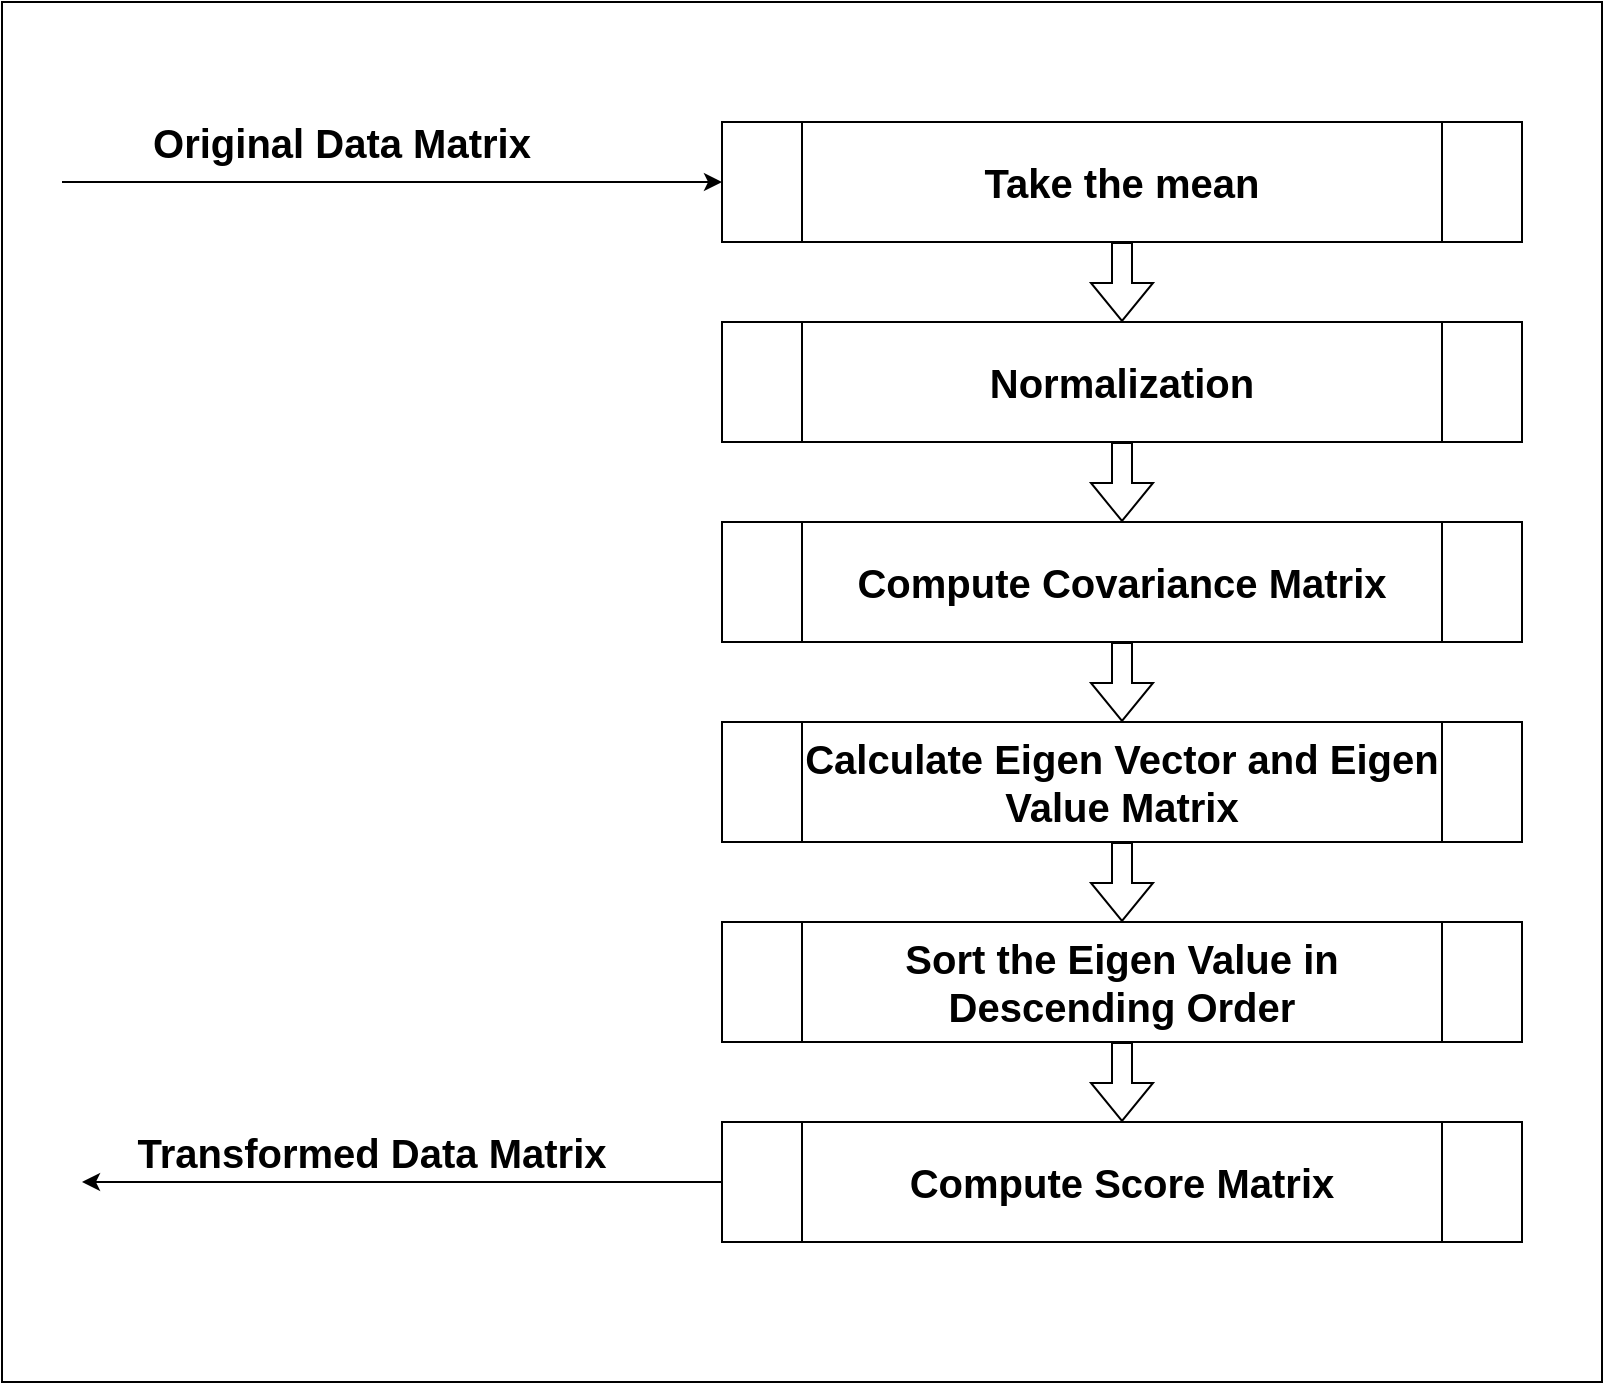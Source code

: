 <mxfile version="24.6.4" type="device">
  <diagram name="Page-1" id="6PL0lN1O9J3970DSd8ms">
    <mxGraphModel dx="1434" dy="746" grid="1" gridSize="10" guides="1" tooltips="1" connect="1" arrows="1" fold="1" page="1" pageScale="1" pageWidth="850" pageHeight="1100" math="0" shadow="0">
      <root>
        <mxCell id="0" />
        <mxCell id="1" parent="0" />
        <mxCell id="sE4anYYzxvEdvmubjQmp-1" value="" style="rounded=0;whiteSpace=wrap;html=1;strokeColor=#000000;" parent="1" vertex="1">
          <mxGeometry y="10" width="800" height="690" as="geometry" />
        </mxCell>
        <mxCell id="sE4anYYzxvEdvmubjQmp-2" value="&lt;font style=&quot;font-size: 20px;&quot;&gt;&lt;b&gt;Take the mean&lt;/b&gt;&lt;/font&gt;" style="shape=process;whiteSpace=wrap;html=1;backgroundOutline=1;" parent="1" vertex="1">
          <mxGeometry x="360" y="70" width="400" height="60" as="geometry" />
        </mxCell>
        <mxCell id="sE4anYYzxvEdvmubjQmp-3" value="&lt;font style=&quot;font-size: 20px;&quot;&gt;&lt;b&gt;Normalization&lt;/b&gt;&lt;/font&gt;" style="shape=process;whiteSpace=wrap;html=1;backgroundOutline=1;" parent="1" vertex="1">
          <mxGeometry x="360" y="170" width="400" height="60" as="geometry" />
        </mxCell>
        <mxCell id="sE4anYYzxvEdvmubjQmp-4" value="&lt;font size=&quot;1&quot; style=&quot;&quot;&gt;&lt;b style=&quot;font-size: 20px;&quot;&gt;Compute Covariance Matrix&lt;/b&gt;&lt;/font&gt;" style="shape=process;whiteSpace=wrap;html=1;backgroundOutline=1;" parent="1" vertex="1">
          <mxGeometry x="360" y="270" width="400" height="60" as="geometry" />
        </mxCell>
        <mxCell id="sE4anYYzxvEdvmubjQmp-5" value="&lt;font size=&quot;1&quot; style=&quot;&quot;&gt;&lt;b style=&quot;font-size: 20px;&quot;&gt;Calculate Eigen Vector and Eigen Value Matrix&lt;/b&gt;&lt;/font&gt;" style="shape=process;whiteSpace=wrap;html=1;backgroundOutline=1;" parent="1" vertex="1">
          <mxGeometry x="360" y="370" width="400" height="60" as="geometry" />
        </mxCell>
        <mxCell id="sE4anYYzxvEdvmubjQmp-25" value="&lt;font size=&quot;1&quot; style=&quot;&quot;&gt;&lt;b style=&quot;font-size: 20px;&quot;&gt;Sort the Eigen Value in Descending Order&lt;/b&gt;&lt;/font&gt;" style="shape=process;whiteSpace=wrap;html=1;backgroundOutline=1;" parent="1" vertex="1">
          <mxGeometry x="360" y="470" width="400" height="60" as="geometry" />
        </mxCell>
        <mxCell id="sE4anYYzxvEdvmubjQmp-26" value="&lt;font size=&quot;1&quot; style=&quot;&quot;&gt;&lt;b style=&quot;font-size: 20px;&quot;&gt;Compute Score Matrix&lt;/b&gt;&lt;/font&gt;" style="shape=process;whiteSpace=wrap;html=1;backgroundOutline=1;" parent="1" vertex="1">
          <mxGeometry x="360" y="570" width="400" height="60" as="geometry" />
        </mxCell>
        <mxCell id="sE4anYYzxvEdvmubjQmp-30" value="" style="shape=flexArrow;endArrow=classic;html=1;rounded=0;exitX=0.5;exitY=1;exitDx=0;exitDy=0;entryX=0.5;entryY=0;entryDx=0;entryDy=0;" parent="1" source="sE4anYYzxvEdvmubjQmp-5" target="sE4anYYzxvEdvmubjQmp-25" edge="1">
          <mxGeometry width="50" height="50" relative="1" as="geometry">
            <mxPoint x="500" y="440" as="sourcePoint" />
            <mxPoint x="540" y="400" as="targetPoint" />
          </mxGeometry>
        </mxCell>
        <mxCell id="sE4anYYzxvEdvmubjQmp-31" value="" style="shape=flexArrow;endArrow=classic;html=1;rounded=0;exitX=0.5;exitY=1;exitDx=0;exitDy=0;entryX=0.5;entryY=0;entryDx=0;entryDy=0;" parent="1" source="sE4anYYzxvEdvmubjQmp-4" target="sE4anYYzxvEdvmubjQmp-5" edge="1">
          <mxGeometry width="50" height="50" relative="1" as="geometry">
            <mxPoint x="450" y="400" as="sourcePoint" />
            <mxPoint x="500" y="350" as="targetPoint" />
          </mxGeometry>
        </mxCell>
        <mxCell id="sE4anYYzxvEdvmubjQmp-33" value="" style="shape=flexArrow;endArrow=classic;html=1;rounded=0;exitX=0.5;exitY=1;exitDx=0;exitDy=0;entryX=0.5;entryY=0;entryDx=0;entryDy=0;" parent="1" source="sE4anYYzxvEdvmubjQmp-3" target="sE4anYYzxvEdvmubjQmp-4" edge="1">
          <mxGeometry width="50" height="50" relative="1" as="geometry">
            <mxPoint x="440" y="350" as="sourcePoint" />
            <mxPoint x="490" y="300" as="targetPoint" />
          </mxGeometry>
        </mxCell>
        <mxCell id="sE4anYYzxvEdvmubjQmp-34" value="" style="shape=flexArrow;endArrow=classic;html=1;rounded=0;exitX=0.5;exitY=1;exitDx=0;exitDy=0;entryX=0.5;entryY=0;entryDx=0;entryDy=0;" parent="1" source="sE4anYYzxvEdvmubjQmp-25" target="sE4anYYzxvEdvmubjQmp-26" edge="1">
          <mxGeometry width="50" height="50" relative="1" as="geometry">
            <mxPoint x="440" y="600" as="sourcePoint" />
            <mxPoint x="490" y="550" as="targetPoint" />
          </mxGeometry>
        </mxCell>
        <mxCell id="sE4anYYzxvEdvmubjQmp-35" value="" style="shape=flexArrow;endArrow=classic;html=1;rounded=0;exitX=0.5;exitY=1;exitDx=0;exitDy=0;" parent="1" source="sE4anYYzxvEdvmubjQmp-2" target="sE4anYYzxvEdvmubjQmp-3" edge="1">
          <mxGeometry width="50" height="50" relative="1" as="geometry">
            <mxPoint x="400" y="290" as="sourcePoint" />
            <mxPoint x="450" y="240" as="targetPoint" />
          </mxGeometry>
        </mxCell>
        <mxCell id="sE4anYYzxvEdvmubjQmp-36" value="" style="endArrow=classic;html=1;rounded=0;" parent="1" edge="1">
          <mxGeometry width="50" height="50" relative="1" as="geometry">
            <mxPoint x="30" y="100" as="sourcePoint" />
            <mxPoint x="360" y="100" as="targetPoint" />
          </mxGeometry>
        </mxCell>
        <mxCell id="sE4anYYzxvEdvmubjQmp-37" value="&lt;font size=&quot;1&quot; style=&quot;&quot;&gt;&lt;b style=&quot;font-size: 20px;&quot;&gt;Original Data Matrix&lt;/b&gt;&lt;/font&gt;" style="text;html=1;align=center;verticalAlign=middle;whiteSpace=wrap;rounded=0;" parent="1" vertex="1">
          <mxGeometry x="50" y="70" width="240" height="20" as="geometry" />
        </mxCell>
        <mxCell id="sE4anYYzxvEdvmubjQmp-38" value="" style="endArrow=classic;html=1;rounded=0;exitX=0;exitY=0.5;exitDx=0;exitDy=0;" parent="1" source="sE4anYYzxvEdvmubjQmp-26" edge="1">
          <mxGeometry width="50" height="50" relative="1" as="geometry">
            <mxPoint x="360" y="410" as="sourcePoint" />
            <mxPoint x="40" y="600" as="targetPoint" />
          </mxGeometry>
        </mxCell>
        <mxCell id="sE4anYYzxvEdvmubjQmp-39" value="&lt;font size=&quot;1&quot; style=&quot;&quot;&gt;&lt;b style=&quot;font-size: 20px;&quot;&gt;Transformed Data Matrix&lt;/b&gt;&lt;/font&gt;" style="text;html=1;align=center;verticalAlign=middle;whiteSpace=wrap;rounded=0;" parent="1" vertex="1">
          <mxGeometry x="60" y="570" width="250" height="30" as="geometry" />
        </mxCell>
      </root>
    </mxGraphModel>
  </diagram>
</mxfile>
